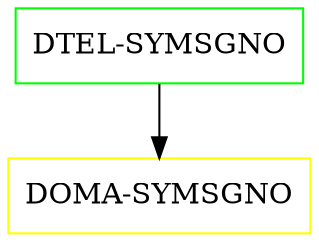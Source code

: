 digraph G {
  "DTEL-SYMSGNO" [shape=box,color=green];
  "DOMA-SYMSGNO" [shape=box,color=yellow,URL="./DOMA_SYMSGNO.html"];
  "DTEL-SYMSGNO" -> "DOMA-SYMSGNO";
}
